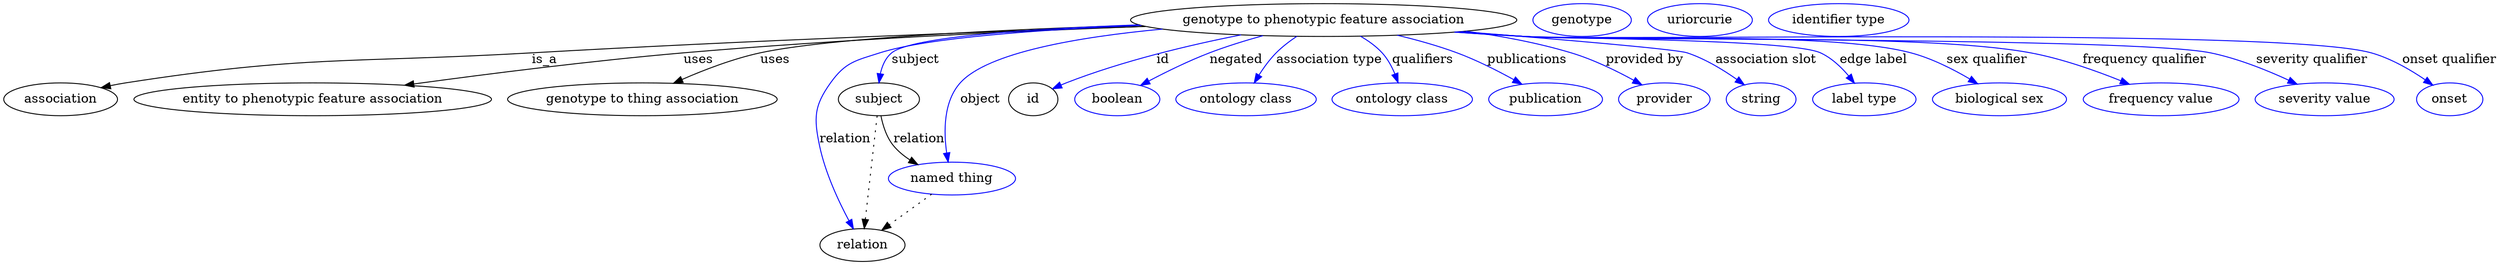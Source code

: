 digraph {
	graph [bb="0,0,2217.2,281"];
	node [label="\N"];
	"genotype to phenotypic feature association"	 [height=0.5,
		label="genotype to phenotypic feature association",
		pos="1179.4,263",
		width=4.4827];
	association	 [height=0.5,
		pos="49.402,177",
		width=1.3723];
	"genotype to phenotypic feature association" -> association	 [label=is_a,
		lp="465.68,220",
		pos="e,85.616,189.31 1026.1,257.3 879.14,251.38 651.2,241.03 453.85,227 300.05,216.07 259.69,224.76 108.4,195 104.2,194.17 99.882,193.17 \
95.574,192.06"];
	"entity to phenotypic feature association"	 [height=0.5,
		pos="266.4,177",
		width=4.1417];
	"genotype to phenotypic feature association" -> "entity to phenotypic feature association"	 [label=uses,
		lp="597.46,220",
		pos="e,348.37,192.05 1025.2,257.68 905.07,252.56 734.25,243.15 585.29,227 508.48,218.67 421.91,204.81 358.37,193.79"];
	"genotype to thing association"	 [height=0.5,
		pos="547.4,177",
		width=3.153];
	"genotype to phenotypic feature association" -> "genotype to thing association"	 [label=uses,
		lp="663.46,220",
		pos="e,576.25,194.58 1022.2,258.84 892.34,254.19 718.82,244.84 651.29,227 628.34,220.94 604.36,209.76 585.23,199.51"];
	subject	 [height=0.5,
		pos="759.4,177",
		width=0.97656];
	"genotype to phenotypic feature association" -> subject	 [color=blue,
		label=subject,
		lp="797.23,220",
		pos="e,760.85,195.08 1026.2,257.25 920.92,251.95 796.61,242.51 776.75,227 769.85,221.61 765.68,213.31 763.17,205.01",
		style=solid];
	relation	 [height=0.5,
		pos="743.4,18",
		width=1.031];
	"genotype to phenotypic feature association" -> relation	 [color=blue,
		label=relation,
		lp="730.78,134",
		pos="e,735.87,35.718 1025.3,257.63 927.38,252.68 810.52,243.52 763.4,227 739.21,218.52 728.88,216.81 715.4,195 699.43,169.17 703.97,157.01 \
708.64,127 713.1,98.366 723.76,66.968 732.12,45.255",
		style=solid];
	object	 [color=blue,
		height=0.5,
		label="named thing",
		pos="825.4,91",
		width=1.5019];
	"genotype to phenotypic feature association" -> object	 [color=blue,
		label=object,
		lp="856.51,177",
		pos="e,825.37,109.44 1048.1,252.5 964.81,242.98 867.56,225.58 839.19,195 829.3,184.33 826.38,146.46 825.59,119.51",
		style=solid];
	id	 [height=0.5,
		pos="909.4,177",
		width=0.75];
	"genotype to phenotypic feature association" -> id	 [color=blue,
		label=id,
		lp="1039.8,220",
		pos="e,930.88,188.34 1108.4,246.8 1061.2,234.98 998.49,217.18 945.4,195 943.61,194.25 941.79,193.46 939.96,192.63",
		style=solid];
	negated	 [color=blue,
		height=0.5,
		label=boolean,
		pos="992.4,177",
		width=1.0584];
	"genotype to phenotypic feature association" -> negated	 [color=blue,
		label=negated,
		lp="1104.2,220",
		pos="e,1015.8,191.4 1128.4,245.88 1113.2,240.33 1096.7,233.83 1081.9,227 1062.4,218.02 1041.4,206.4 1024.6,196.62",
		style=solid];
	"association type"	 [color=blue,
		height=0.5,
		label="ontology class",
		pos="1109.4,177",
		width=1.6931];
	"genotype to phenotypic feature association" -> "association type"	 [color=blue,
		label="association type",
		lp="1183.3,220",
		pos="e,1117.7,195.07 1155.5,244.89 1149.2,239.52 1142.8,233.37 1137.6,227 1131.9,220.1 1126.8,211.9 1122.5,204.17",
		style=solid];
	qualifiers	 [color=blue,
		height=0.5,
		label="ontology class",
		pos="1249.4,177",
		width=1.6931];
	"genotype to phenotypic feature association" -> qualifiers	 [color=blue,
		label=qualifiers,
		lp="1262.5,220",
		pos="e,1243.9,195.35 1208.2,245.18 1215.1,239.94 1222,233.77 1227.4,227 1232.6,220.42 1236.9,212.4 1240.2,204.74",
		style=solid];
	publications	 [color=blue,
		height=0.5,
		label=publication,
		pos="1378.4,177",
		width=1.3859];
	"genotype to phenotypic feature association" -> publications	 [color=blue,
		label=publications,
		lp="1353.6,220",
		pos="e,1354.3,192.92 1240.4,246.24 1257.5,240.82 1275.9,234.31 1292.4,227 1310.6,218.92 1329.9,207.97 1345.5,198.38",
		style=solid];
	"provided by"	 [color=blue,
		height=0.5,
		label=provider,
		pos="1486.4,177",
		width=1.1129];
	"genotype to phenotypic feature association" -> "provided by"	 [color=blue,
		label="provided by",
		lp="1458,220",
		pos="e,1463.1,191.93 1294.1,250.31 1326.1,244.95 1360.5,237.44 1391.4,227 1413.4,219.57 1436.4,207.57 1454.3,197.18",
		style=solid];
	"association slot"	 [color=blue,
		height=0.5,
		label=string,
		pos="1574.4,177",
		width=0.8403];
	"genotype to phenotypic feature association" -> "association slot"	 [color=blue,
		label="association slot",
		lp="1566.4,220",
		pos="e,1556.5,191.69 1295,250.43 1383.2,240.74 1490.5,228.72 1495.4,227 1514.5,220.28 1533.7,208.26 1548.4,197.69",
		style=solid];
	"edge label"	 [color=blue,
		height=0.5,
		label="label type",
		pos="1667.4,177",
		width=1.2425];
	"genotype to phenotypic feature association" -> "edge label"	 [color=blue,
		label="edge label",
		lp="1664,220",
		pos="e,1653.9,194.62 1294.1,250.26 1312.6,248.38 1331.5,246.56 1349.4,245 1408,239.9 1559.4,250.31 1613.4,227 1626.2,221.49 1637.9,211.62 \
1647.1,202.09",
		style=solid];
	"sex qualifier"	 [color=blue,
		height=0.5,
		label="biological sex",
		pos="1789.4,177",
		width=1.652];
	"genotype to phenotypic feature association" -> "sex qualifier"	 [color=blue,
		label="sex qualifier",
		lp="1765.8,220",
		pos="e,1765.4,193.75 1292.7,250.15 1311.6,248.25 1331.1,246.45 1349.4,245 1426.4,238.93 1622,247.79 1696.4,227 1717.7,221.03 1739.7,209.55 \
1756.9,199.09",
		style=solid];
	"frequency qualifier"	 [color=blue,
		height=0.5,
		label="frequency value",
		pos="1933.4,177",
		width=1.8561];
	"genotype to phenotypic feature association" -> "frequency qualifier"	 [color=blue,
		label="frequency qualifier",
		lp="1905.5,220",
		pos="e,1901.4,192.81 1291.8,250.04 1311,248.13 1330.8,246.35 1349.4,245 1450.3,237.67 1705.3,247.56 1804.4,227 1834.8,220.68 1867.5,207.97 \
1892.3,196.94",
		style=solid];
	"severity qualifier"	 [color=blue,
		height=0.5,
		label="severity value",
		pos="2077.4,177",
		width=1.6517];
	"genotype to phenotypic feature association" -> "severity qualifier"	 [color=blue,
		label="severity qualifier",
		lp="2052.6,220",
		pos="e,2049.1,192.92 1290.9,249.97 1310.3,248.04 1330.5,246.28 1349.4,245 1485.4,235.82 1829.4,256.71 1962.4,227 1989.5,220.94 2018.2,\
208.47 2040.2,197.51",
		style=solid];
	"onset qualifier"	 [color=blue,
		height=0.5,
		label=onset,
		pos="2188.4,177",
		width=0.79928];
	"genotype to phenotypic feature association" -> "onset qualifier"	 [color=blue,
		label="onset qualifier",
		lp="2175.3,220",
		pos="e,2170.4,191.28 1290.4,249.93 1310,247.99 1330.3,246.24 1349.4,245 1433,239.58 2022.8,249.98 2103.4,227 2124.7,220.94 2146.1,208.28 \
2162.1,197.21",
		style=solid];
	subject -> relation	 [pos="e,745.22,36.027 757.57,158.76 754.79,131.21 749.51,78.735 746.24,46.223",
		style=dotted];
	subject -> object	 [label=relation,
		lp="799.78,134",
		pos="e,798.71,106.94 763.38,158.65 766.19,148.62 770.71,136.36 777.64,127 781.28,122.08 785.78,117.52 790.54,113.41"];
	"genotype to phenotypic feature association_subject"	 [color=blue,
		height=0.5,
		label=genotype,
		pos="1401.4,263",
		width=1.1812];
	"genotype to phenotypic feature association_relation"	 [color=blue,
		height=0.5,
		label=uriorcurie,
		pos="1506.4,263",
		width=1.2492];
	object -> relation	 [pos="e,761.19,33.84 806.38,74.069 795.21,64.118 780.93,51.413 768.8,40.613",
		style=dotted];
	association_id	 [color=blue,
		height=0.5,
		label="identifier type",
		pos="1628.4,263",
		width=1.652];
}
